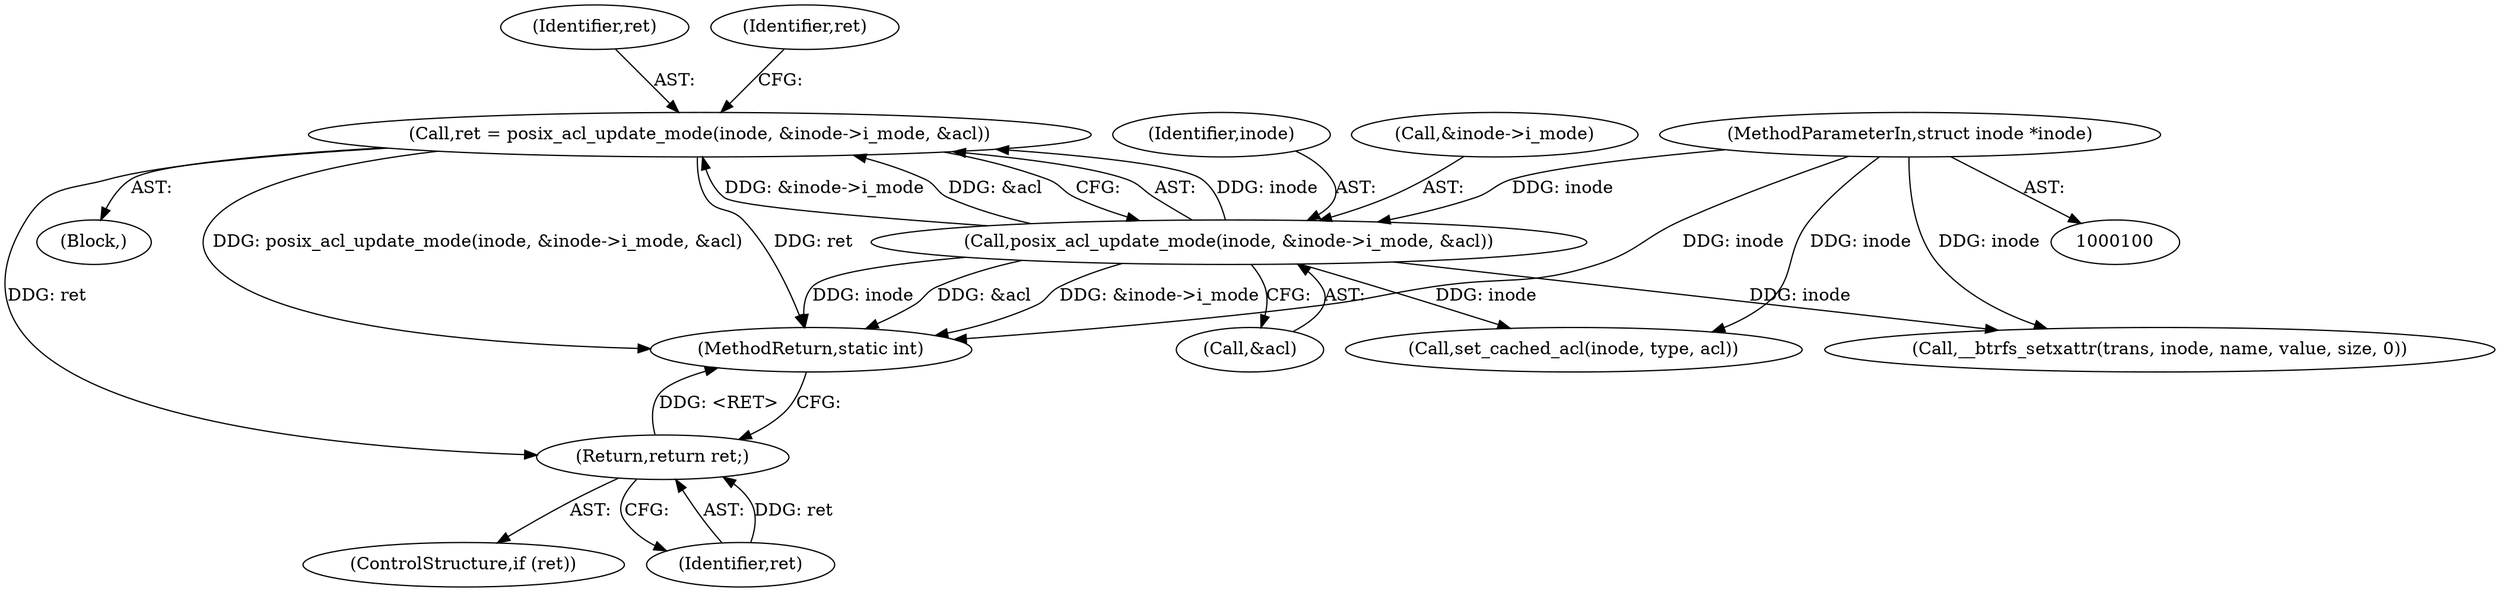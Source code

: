 digraph "0_linux_073931017b49d9458aa351605b43a7e34598caef_0@API" {
"1000126" [label="(Call,ret = posix_acl_update_mode(inode, &inode->i_mode, &acl))"];
"1000128" [label="(Call,posix_acl_update_mode(inode, &inode->i_mode, &acl))"];
"1000102" [label="(MethodParameterIn,struct inode *inode)"];
"1000138" [label="(Return,return ret;)"];
"1000127" [label="(Identifier,ret)"];
"1000129" [label="(Identifier,inode)"];
"1000134" [label="(Call,&acl)"];
"1000136" [label="(ControlStructure,if (ret))"];
"1000130" [label="(Call,&inode->i_mode)"];
"1000138" [label="(Return,return ret;)"];
"1000128" [label="(Call,posix_acl_update_mode(inode, &inode->i_mode, &acl))"];
"1000216" [label="(Call,set_cached_acl(inode, type, acl))"];
"1000126" [label="(Call,ret = posix_acl_update_mode(inode, &inode->i_mode, &acl))"];
"1000102" [label="(MethodParameterIn,struct inode *inode)"];
"1000125" [label="(Block,)"];
"1000139" [label="(Identifier,ret)"];
"1000222" [label="(MethodReturn,static int)"];
"1000137" [label="(Identifier,ret)"];
"1000203" [label="(Call,__btrfs_setxattr(trans, inode, name, value, size, 0))"];
"1000126" -> "1000125"  [label="AST: "];
"1000126" -> "1000128"  [label="CFG: "];
"1000127" -> "1000126"  [label="AST: "];
"1000128" -> "1000126"  [label="AST: "];
"1000137" -> "1000126"  [label="CFG: "];
"1000126" -> "1000222"  [label="DDG: posix_acl_update_mode(inode, &inode->i_mode, &acl)"];
"1000126" -> "1000222"  [label="DDG: ret"];
"1000128" -> "1000126"  [label="DDG: inode"];
"1000128" -> "1000126"  [label="DDG: &inode->i_mode"];
"1000128" -> "1000126"  [label="DDG: &acl"];
"1000126" -> "1000138"  [label="DDG: ret"];
"1000128" -> "1000134"  [label="CFG: "];
"1000129" -> "1000128"  [label="AST: "];
"1000130" -> "1000128"  [label="AST: "];
"1000134" -> "1000128"  [label="AST: "];
"1000128" -> "1000222"  [label="DDG: &inode->i_mode"];
"1000128" -> "1000222"  [label="DDG: inode"];
"1000128" -> "1000222"  [label="DDG: &acl"];
"1000102" -> "1000128"  [label="DDG: inode"];
"1000128" -> "1000203"  [label="DDG: inode"];
"1000128" -> "1000216"  [label="DDG: inode"];
"1000102" -> "1000100"  [label="AST: "];
"1000102" -> "1000222"  [label="DDG: inode"];
"1000102" -> "1000203"  [label="DDG: inode"];
"1000102" -> "1000216"  [label="DDG: inode"];
"1000138" -> "1000136"  [label="AST: "];
"1000138" -> "1000139"  [label="CFG: "];
"1000139" -> "1000138"  [label="AST: "];
"1000222" -> "1000138"  [label="CFG: "];
"1000138" -> "1000222"  [label="DDG: <RET>"];
"1000139" -> "1000138"  [label="DDG: ret"];
}
